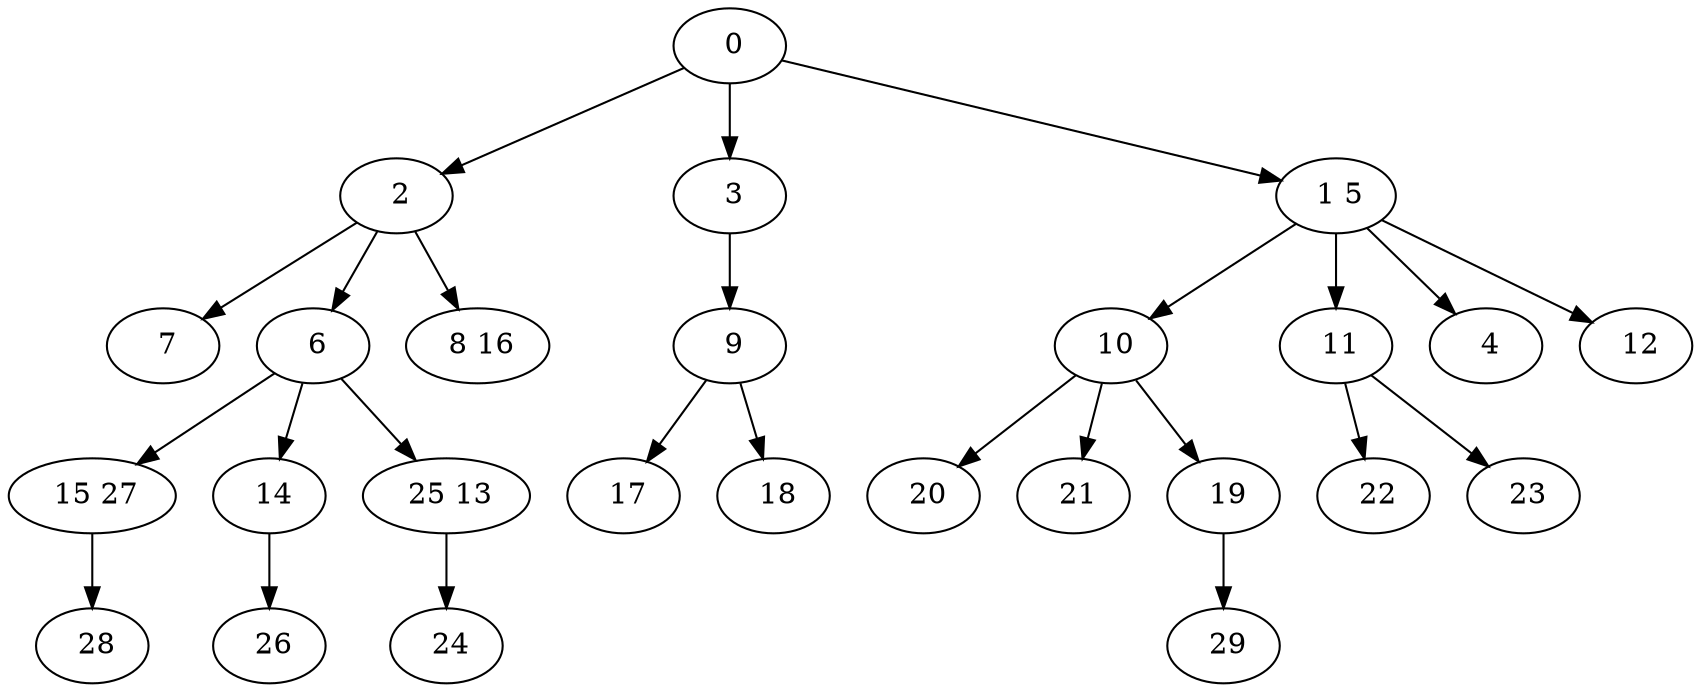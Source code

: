 digraph mytree {
" 0" -> " 2";
" 0" -> " 3";
" 0" -> " 1 5";
" 2" -> " 7";
" 2" -> " 6";
" 2" -> " 8 16";
" 3" -> " 9";
" 1 5" -> " 10";
" 1 5" -> " 11";
" 1 5" -> " 4";
" 1 5" -> " 12";
" 7";
" 6" -> " 15 27";
" 6" -> " 14";
" 6" -> " 25 13";
" 9" -> " 17";
" 9" -> " 18";
" 8 16";
" 15 27" -> " 28";
" 26";
" 14" -> " 26";
" 25 13" -> " 24";
" 17";
" 18";
" 10" -> " 20";
" 10" -> " 21";
" 10" -> " 19";
" 20";
" 21";
" 11" -> " 22";
" 11" -> " 23";
" 22";
" 23";
" 28";
" 24";
" 4";
" 12";
" 19" -> " 29";
" 29";
}
